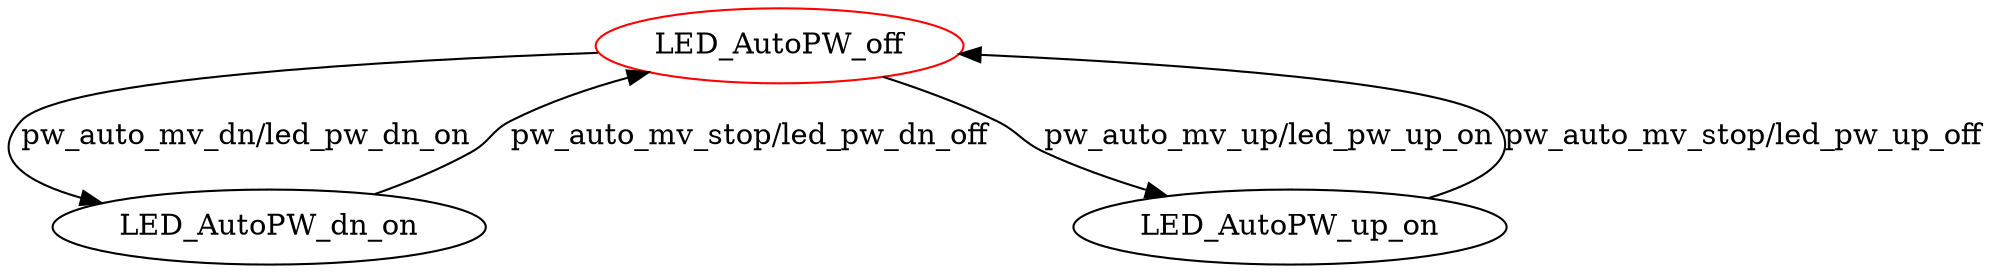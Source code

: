 digraph G {
label=""
LED_AutoPW_off [color="red"]
LED_AutoPW_off
LED_AutoPW_dn_on
LED_AutoPW_up_on
LED_AutoPW_off [label="LED_AutoPW_off"];
LED_AutoPW_off -> LED_AutoPW_dn_on[label="pw_auto_mv_dn/led_pw_dn_on"]
LED_AutoPW_off -> LED_AutoPW_up_on[label="pw_auto_mv_up/led_pw_up_on"]
LED_AutoPW_dn_on [label="LED_AutoPW_dn_on"];
LED_AutoPW_dn_on -> LED_AutoPW_off[label="pw_auto_mv_stop/led_pw_dn_off"]
LED_AutoPW_up_on [label="LED_AutoPW_up_on"];
LED_AutoPW_up_on -> LED_AutoPW_off[label="pw_auto_mv_stop/led_pw_up_off"]
}